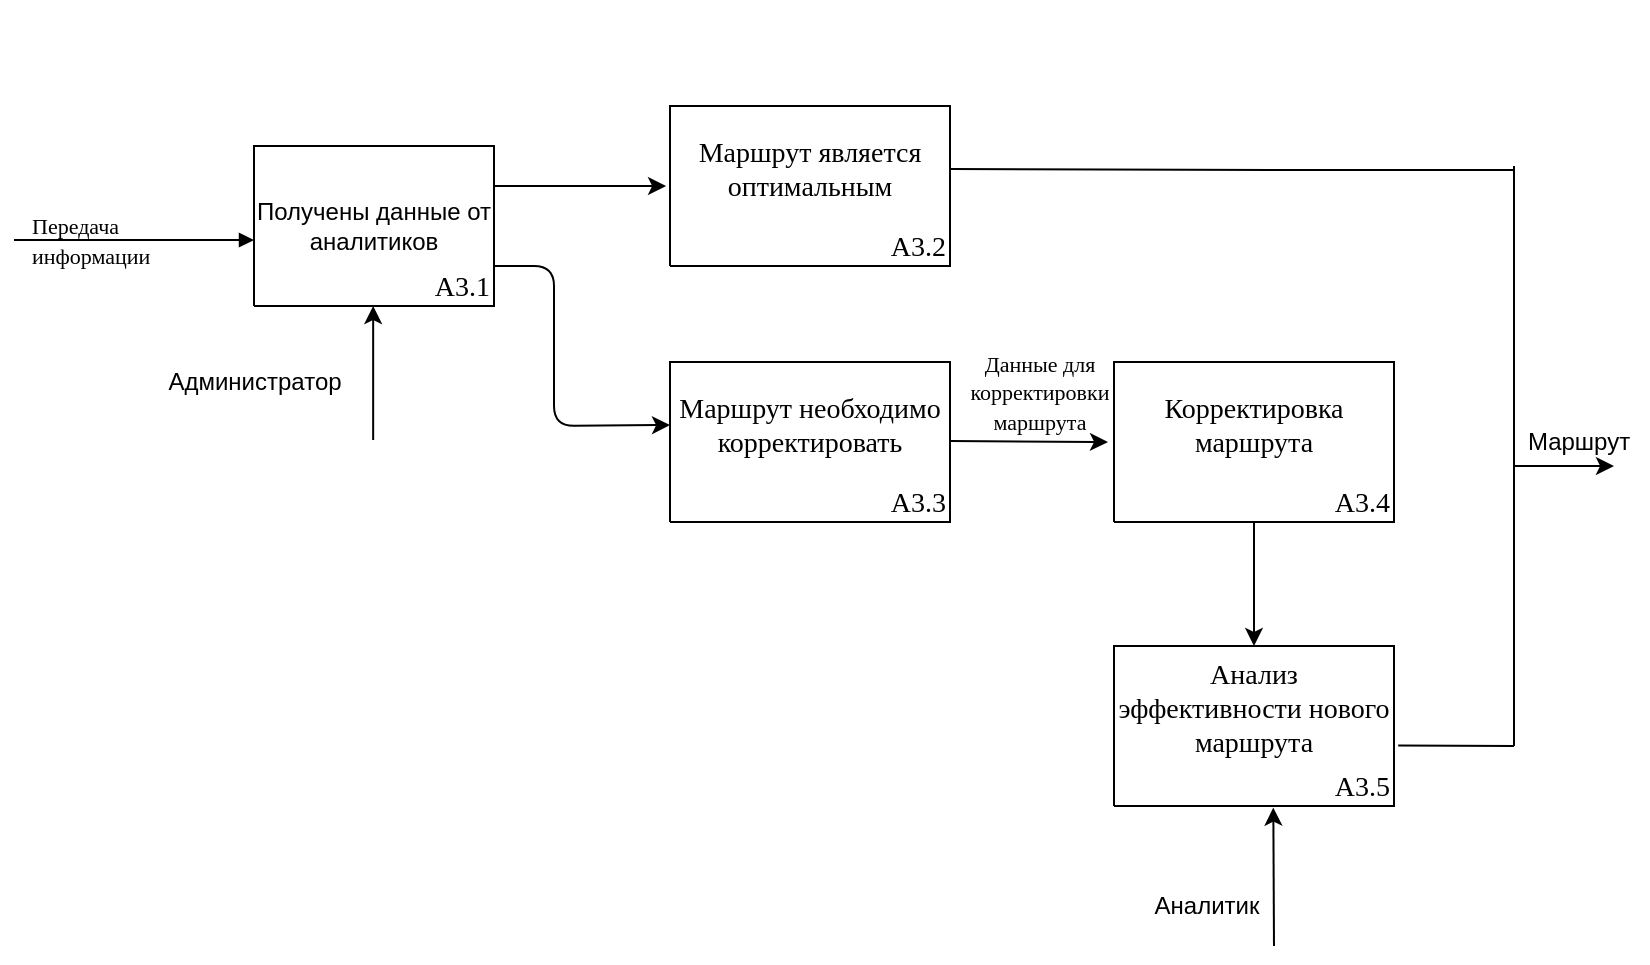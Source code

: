 <mxfile version="13.1.14" type="device"><diagram name="Страница-1" id="Страница-1"><mxGraphModel dx="988" dy="524" grid="1" gridSize="10" guides="1" tooltips="1" connect="1" arrows="1" fold="1" page="1" pageScale="1" pageWidth="827" pageHeight="1169" math="0" shadow="0"><root><mxCell id="0"/><mxCell id="1" value="Соединительная линия" parent="0"/><mxCell id="2" style="vsdxID=13;fillColor=none;gradientColor=none;strokeColor=none;spacingTop=-1;spacingBottom=-1;spacingLeft=-1;spacingRight=-1;labelBackgroundColor=none;rounded=0;html=1;whiteSpace=wrap;" parent="1" vertex="1"><mxGeometry x="338" y="208" width="140" height="80" as="geometry"/></mxCell><mxCell id="3" style="vsdxID=14;fillColor=#FFFFFF;gradientColor=none;shape=stencil(nZBLDoAgDERP0z3SIyjew0SURgSD+Lu9kMZoXLhwN9O+tukAlrNpJg1SzDH4QW/URgNYgZTkjA4UkwJUgGXng+6DX1zLfmoymdXo17xh5zmRJ6Q42BWCfc2oJfdAr+Yv+AP9Cb7OJ3H/2JG1HNGz/84klThPVCc=);strokeColor=#000000;spacingTop=-1;spacingBottom=-1;spacingLeft=-1;spacingRight=-1;labelBackgroundColor=none;rounded=0;html=1;whiteSpace=wrap;" parent="2" vertex="1"><mxGeometry width="140" height="80" as="geometry"/></mxCell><mxCell id="4" value="&lt;p style=&quot;margin-left: 0 ; margin-right: 0 ; margin-top: 0px ; margin-bottom: 0px ; text-indent: 0 ; direction: ltr&quot;&gt;&lt;font style=&quot;font-size: 14px ; font-family: &amp;#34;calibri&amp;#34; ; color: #000000 ; direction: ltr ; letter-spacing: 0px ; line-height: 120% ; opacity: 1&quot;&gt;A3.3&lt;/font&gt;&lt;font style=&quot;font-size: 14px ; font-family: &amp;#34;calibri&amp;#34; ; color: #000000 ; direction: ltr ; letter-spacing: 0px ; line-height: 120% ; opacity: 1&quot;&gt;&lt;br&gt;&lt;/font&gt;&lt;/p&gt;" style="verticalAlign=middle;align=right;vsdxID=15;fillColor=none;gradientColor=none;strokeColor=none;spacingTop=-3;spacingBottom=-3;labelBackgroundColor=none;rounded=0;html=1;whiteSpace=wrap;" parent="2" vertex="1"><mxGeometry y="63" width="140" height="16" as="geometry"/></mxCell><mxCell id="5" value="&lt;p style=&quot;align:right;margin-left:0;margin-right:0;margin-top:0px;margin-bottom:0px;text-indent:0;valign:middle;direction:ltr;&quot;&gt;&lt;font style=&quot;font-size:14px;font-family:Calibri;color:#000000;direction:ltr;letter-spacing:0px;line-height:120%;opacity:1&quot;&gt;&lt;br/&gt;&lt;/font&gt;&lt;/p&gt;" style="verticalAlign=middle;align=right;vsdxID=16;fillColor=none;gradientColor=none;strokeColor=none;spacingBottom=-3;labelBackgroundColor=none;rounded=0;html=1;whiteSpace=wrap;" parent="2" vertex="1"><mxGeometry y="80" width="140" height="22" as="geometry"/></mxCell><mxCell id="6" value="&lt;p style=&quot;margin-left: 0 ; margin-right: 0 ; margin-top: 0px ; margin-bottom: 0px ; text-indent: 0 ; direction: ltr&quot;&gt;&lt;font style=&quot;font-size: 14px ; font-family: &amp;#34;calibri&amp;#34; ; color: #000000 ; direction: ltr ; letter-spacing: 0px ; line-height: 120% ; opacity: 1&quot;&gt;Маршрут необходимо корректировать&lt;/font&gt;&lt;/p&gt;" style="verticalAlign=middle;align=center;vsdxID=17;fillColor=none;gradientColor=none;strokeColor=none;labelBackgroundColor=none;rounded=0;html=1;whiteSpace=wrap;" parent="2" vertex="1"><mxGeometry width="140" height="63" as="geometry"/></mxCell><mxCell id="31" value="" style="vsdxID=11;edgeStyle=none;startArrow=none;endArrow=block;startSize=5;endSize=5;strokeColor=#000000;spacingTop=0;spacingBottom=0;spacingLeft=0;spacingRight=0;verticalAlign=middle;html=1;labelBackgroundColor=#ffffff;rounded=1;align=center;" parent="1" edge="1"><mxGeometry relative="1" as="geometry"><mxPoint as="offset"/><Array as="points"/><mxPoint x="10" y="147" as="sourcePoint"/><mxPoint x="130" y="147" as="targetPoint"/></mxGeometry></mxCell><mxCell id="7" value="&lt;font style=&quot;font-size: 11px ; font-family: &amp;#34;calibri&amp;#34; ; color: #000000 ; direction: ltr ; letter-spacing: 0px ; line-height: 120% ; opacity: 1&quot;&gt;Передача информации&lt;br&gt;&lt;/font&gt;" style="verticalAlign=middle;align=left;vsdxID=12;fillColor=none;gradientColor=none;shape=stencil(nZBLDoAgDERP0z3SIyjew0SURgSD+Lu9kMZoXLhwN9O+tukAlrNpJg1SzDH4QW/URgNYgZTkjA4UkwJUgGXng+6DX1zLfmoymdXo17xh5zmRJ6Q42BWCfc2oJfdAr+Yv+AP9Cb7OJ3H/2JG1HNGz/84klThPVCc=);strokeColor=none;spacingTop=-1;spacingBottom=-1;spacingLeft=-1;spacingRight=-1;labelBackgroundColor=none;rounded=0;html=1;whiteSpace=wrap;" parent="1" vertex="1"><mxGeometry x="18" y="132" width="90" height="30" as="geometry"/></mxCell><mxCell id="8" value="П" style="vsdxID=1;fillColor=none;gradientColor=none;strokeColor=none;spacingTop=-1;spacingBottom=-1;spacingLeft=-1;spacingRight=-1;labelBackgroundColor=none;rounded=0;html=1;whiteSpace=wrap;" parent="1" vertex="1"><mxGeometry x="130" y="100" width="120" height="80" as="geometry"/></mxCell><mxCell id="9" value="Получены данные от аналитиков" style="vsdxID=2;fillColor=#FFFFFF;gradientColor=none;shape=stencil(nZBLDoAgDERP0z3SIyjew0SURgSD+Lu9kMZoXLhwN9O+tukAlrNpJg1SzDH4QW/URgNYgZTkjA4UkwJUgGXng+6DX1zLfmoymdXo17xh5zmRJ6Q42BWCfc2oJfdAr+Yv+AP9Cb7OJ3H/2JG1HNGz/84klThPVCc=);strokeColor=#000000;spacingTop=-1;spacingBottom=-1;spacingLeft=-1;spacingRight=-1;labelBackgroundColor=none;rounded=0;html=1;whiteSpace=wrap;" parent="8" vertex="1"><mxGeometry width="120" height="80" as="geometry"/></mxCell><mxCell id="10" value="&lt;p style=&quot;margin-left: 0 ; margin-right: 0 ; margin-top: 0px ; margin-bottom: 0px ; text-indent: 0 ; direction: ltr&quot;&gt;&lt;font style=&quot;font-size: 14px ; font-family: &amp;#34;calibri&amp;#34; ; color: #000000 ; direction: ltr ; letter-spacing: 0px ; line-height: 120% ; opacity: 1&quot;&gt;A3.1&lt;/font&gt;&lt;font style=&quot;font-size: 14px ; font-family: &amp;#34;calibri&amp;#34; ; color: #000000 ; direction: ltr ; letter-spacing: 0px ; line-height: 120% ; opacity: 1&quot;&gt;&lt;br&gt;&lt;/font&gt;&lt;/p&gt;" style="verticalAlign=middle;align=right;vsdxID=3;fillColor=none;gradientColor=none;strokeColor=none;spacingTop=-3;spacingBottom=-3;labelBackgroundColor=none;rounded=0;html=1;whiteSpace=wrap;" parent="8" vertex="1"><mxGeometry y="63" width="120" height="16" as="geometry"/></mxCell><mxCell id="11" value="&lt;p style=&quot;align:right;margin-left:0;margin-right:0;margin-top:0px;margin-bottom:0px;text-indent:0;valign:middle;direction:ltr;&quot;&gt;&lt;font style=&quot;font-size:14px;font-family:Calibri;color:#000000;direction:ltr;letter-spacing:0px;line-height:120%;opacity:1&quot;&gt;&lt;br/&gt;&lt;/font&gt;&lt;/p&gt;" style="verticalAlign=middle;align=right;vsdxID=4;fillColor=none;gradientColor=none;strokeColor=none;spacingBottom=-3;labelBackgroundColor=none;rounded=0;html=1;whiteSpace=wrap;" parent="8" vertex="1"><mxGeometry y="80" width="120" height="22" as="geometry"/></mxCell><mxCell id="19" value="&lt;p style=&quot;align:center;margin-left:0;margin-right:0;margin-top:0px;margin-bottom:0px;text-indent:0;valign:middle;direction:ltr;&quot;&gt;&lt;/p&gt;" style="verticalAlign=middle;align=center;vsdxID=42;fillColor=none;gradientColor=none;shape=stencil(nZBLDoAgDERP0z3SIyjew0SURgSD+Lu9kMZoXLhwN9O+tukAlrNpJg1SzDH4QW/URgNYgZTkjA4UkwJUgGXng+6DX1zLfmoymdXo17xh5zmRJ6Q42BWCfc2oJfdAr+Yv+AP9Cb7OJ3H/2JG1HNGz/84klThPVCc=);strokeColor=none;spacingTop=-1;spacingBottom=-1;spacingLeft=-1;spacingRight=-1;labelBackgroundColor=none;rounded=0;html=1;whiteSpace=wrap;" parent="1" vertex="1"><mxGeometry x="340" y="373" width="90" height="30" as="geometry"/></mxCell><mxCell id="20" style="vsdxID=6;fillColor=none;gradientColor=none;strokeColor=none;spacingTop=-1;spacingBottom=-1;spacingLeft=-1;spacingRight=-1;labelBackgroundColor=none;rounded=1;html=1;whiteSpace=wrap;" parent="1" vertex="1"><mxGeometry x="478" y="120" width="-228" height="88" as="geometry"/></mxCell><mxCell id="22" value="&lt;p style=&quot;margin-left: 0 ; margin-right: 0 ; margin-top: 0px ; margin-bottom: 0px ; text-indent: 0 ; direction: ltr&quot;&gt;&lt;font style=&quot;font-size: 11px ; font-family: &amp;#34;calibri&amp;#34; ; color: #000000 ; direction: ltr ; letter-spacing: 0px ; line-height: 120% ; opacity: 1&quot;&gt;Данные для корректировки маршрута&lt;/font&gt;&lt;/p&gt;" style="verticalAlign=middle;align=center;vsdxID=21;fillColor=none;gradientColor=none;shape=stencil(nZBLDoAgDERP0z3SIyjew0SURgSD+Lu9kMZoXLhwN9O+tukAlrNpJg1SzDH4QW/URgNYgZTkjA4UkwJUgGXng+6DX1zLfmoymdXo17xh5zmRJ6Q42BWCfc2oJfdAr+Yv+AP9Cb7OJ3H/2JG1HNGz/84klThPVCc=);strokeColor=none;spacingTop=-1;spacingBottom=-1;spacingLeft=-1;spacingRight=-1;labelBackgroundColor=none;rounded=0;html=1;whiteSpace=wrap;" parent="1" vertex="1"><mxGeometry x="478" y="208" width="90" height="30" as="geometry"/></mxCell><mxCell id="23" parent="1" vertex="1"><mxGeometry x="670" y="146" as="geometry"/></mxCell><mxCell id="25" parent="1" vertex="1"><mxGeometry x="670" y="228" as="geometry"/></mxCell><mxCell id="27" parent="1" vertex="1"><mxGeometry x="670" y="133" as="geometry"/></mxCell><mxCell id="29" parent="1" vertex="1"><mxGeometry x="217" y="28" as="geometry"/></mxCell><mxCell id="LjFbC8NbqdUzrCeKliKB-37" value="" style="endArrow=classic;html=1;" parent="1" edge="1"><mxGeometry width="50" height="50" relative="1" as="geometry"><mxPoint x="189.58" y="247" as="sourcePoint"/><mxPoint x="189.58" y="180" as="targetPoint"/></mxGeometry></mxCell><mxCell id="LjFbC8NbqdUzrCeKliKB-38" value="Администратор" style="text;html=1;align=center;verticalAlign=middle;resizable=0;points=[];autosize=1;" parent="1" vertex="1"><mxGeometry x="80" y="208" width="100" height="20" as="geometry"/></mxCell><mxCell id="hqA0SRR-Sxvv2IlFRzZ7-31" style="vsdxID=13;fillColor=none;gradientColor=none;strokeColor=none;spacingTop=-1;spacingBottom=-1;spacingLeft=-1;spacingRight=-1;labelBackgroundColor=none;rounded=0;html=1;whiteSpace=wrap;" vertex="1" parent="1"><mxGeometry x="560" y="208" width="140" height="80" as="geometry"/></mxCell><mxCell id="hqA0SRR-Sxvv2IlFRzZ7-32" style="vsdxID=14;fillColor=#FFFFFF;gradientColor=none;shape=stencil(nZBLDoAgDERP0z3SIyjew0SURgSD+Lu9kMZoXLhwN9O+tukAlrNpJg1SzDH4QW/URgNYgZTkjA4UkwJUgGXng+6DX1zLfmoymdXo17xh5zmRJ6Q42BWCfc2oJfdAr+Yv+AP9Cb7OJ3H/2JG1HNGz/84klThPVCc=);strokeColor=#000000;spacingTop=-1;spacingBottom=-1;spacingLeft=-1;spacingRight=-1;labelBackgroundColor=none;rounded=0;html=1;whiteSpace=wrap;" vertex="1" parent="hqA0SRR-Sxvv2IlFRzZ7-31"><mxGeometry width="140" height="80" as="geometry"/></mxCell><mxCell id="hqA0SRR-Sxvv2IlFRzZ7-33" value="&lt;p style=&quot;margin-left: 0 ; margin-right: 0 ; margin-top: 0px ; margin-bottom: 0px ; text-indent: 0 ; direction: ltr&quot;&gt;&lt;font style=&quot;font-size: 14px ; font-family: &amp;#34;calibri&amp;#34; ; color: #000000 ; direction: ltr ; letter-spacing: 0px ; line-height: 120% ; opacity: 1&quot;&gt;A3.4&lt;/font&gt;&lt;font style=&quot;font-size: 14px ; font-family: &amp;#34;calibri&amp;#34; ; color: #000000 ; direction: ltr ; letter-spacing: 0px ; line-height: 120% ; opacity: 1&quot;&gt;&lt;br&gt;&lt;/font&gt;&lt;/p&gt;" style="verticalAlign=middle;align=right;vsdxID=15;fillColor=none;gradientColor=none;strokeColor=none;spacingTop=-3;spacingBottom=-3;labelBackgroundColor=none;rounded=0;html=1;whiteSpace=wrap;" vertex="1" parent="hqA0SRR-Sxvv2IlFRzZ7-31"><mxGeometry y="63" width="140" height="16" as="geometry"/></mxCell><mxCell id="hqA0SRR-Sxvv2IlFRzZ7-34" value="&lt;p style=&quot;align:right;margin-left:0;margin-right:0;margin-top:0px;margin-bottom:0px;text-indent:0;valign:middle;direction:ltr;&quot;&gt;&lt;font style=&quot;font-size:14px;font-family:Calibri;color:#000000;direction:ltr;letter-spacing:0px;line-height:120%;opacity:1&quot;&gt;&lt;br/&gt;&lt;/font&gt;&lt;/p&gt;" style="verticalAlign=middle;align=right;vsdxID=16;fillColor=none;gradientColor=none;strokeColor=none;spacingBottom=-3;labelBackgroundColor=none;rounded=0;html=1;whiteSpace=wrap;" vertex="1" parent="hqA0SRR-Sxvv2IlFRzZ7-31"><mxGeometry y="80" width="140" height="22" as="geometry"/></mxCell><mxCell id="hqA0SRR-Sxvv2IlFRzZ7-35" value="&lt;p style=&quot;margin-left: 0 ; margin-right: 0 ; margin-top: 0px ; margin-bottom: 0px ; text-indent: 0 ; direction: ltr&quot;&gt;&lt;font style=&quot;font-size: 14px ; font-family: &amp;#34;calibri&amp;#34; ; color: #000000 ; direction: ltr ; letter-spacing: 0px ; line-height: 120% ; opacity: 1&quot;&gt;Корректировка маршрута&lt;/font&gt;&lt;/p&gt;" style="verticalAlign=middle;align=center;vsdxID=17;fillColor=none;gradientColor=none;strokeColor=none;labelBackgroundColor=none;rounded=0;html=1;whiteSpace=wrap;" vertex="1" parent="hqA0SRR-Sxvv2IlFRzZ7-31"><mxGeometry width="140" height="63" as="geometry"/></mxCell><mxCell id="hqA0SRR-Sxvv2IlFRzZ7-37" value="" style="endArrow=classic;html=1;exitX=1;exitY=0.5;exitDx=0;exitDy=0;" edge="1" parent="1"><mxGeometry width="50" height="50" relative="1" as="geometry"><mxPoint x="478" y="247.5" as="sourcePoint"/><mxPoint x="557" y="248" as="targetPoint"/></mxGeometry></mxCell><mxCell id="hqA0SRR-Sxvv2IlFRzZ7-39" style="vsdxID=13;fillColor=none;gradientColor=none;strokeColor=none;spacingTop=-1;spacingBottom=-1;spacingLeft=-1;spacingRight=-1;labelBackgroundColor=none;rounded=0;html=1;whiteSpace=wrap;" vertex="1" parent="1"><mxGeometry x="338" y="80" width="140" height="80" as="geometry"/></mxCell><mxCell id="hqA0SRR-Sxvv2IlFRzZ7-40" style="vsdxID=14;fillColor=#FFFFFF;gradientColor=none;shape=stencil(nZBLDoAgDERP0z3SIyjew0SURgSD+Lu9kMZoXLhwN9O+tukAlrNpJg1SzDH4QW/URgNYgZTkjA4UkwJUgGXng+6DX1zLfmoymdXo17xh5zmRJ6Q42BWCfc2oJfdAr+Yv+AP9Cb7OJ3H/2JG1HNGz/84klThPVCc=);strokeColor=#000000;spacingTop=-1;spacingBottom=-1;spacingLeft=-1;spacingRight=-1;labelBackgroundColor=none;rounded=0;html=1;whiteSpace=wrap;" vertex="1" parent="hqA0SRR-Sxvv2IlFRzZ7-39"><mxGeometry width="140" height="80" as="geometry"/></mxCell><mxCell id="hqA0SRR-Sxvv2IlFRzZ7-41" value="&lt;p style=&quot;margin-left: 0 ; margin-right: 0 ; margin-top: 0px ; margin-bottom: 0px ; text-indent: 0 ; direction: ltr&quot;&gt;&lt;font style=&quot;font-size: 14px ; font-family: &amp;#34;calibri&amp;#34; ; color: #000000 ; direction: ltr ; letter-spacing: 0px ; line-height: 120% ; opacity: 1&quot;&gt;A3.2&lt;/font&gt;&lt;font style=&quot;font-size: 14px ; font-family: &amp;#34;calibri&amp;#34; ; color: #000000 ; direction: ltr ; letter-spacing: 0px ; line-height: 120% ; opacity: 1&quot;&gt;&lt;br&gt;&lt;/font&gt;&lt;/p&gt;" style="verticalAlign=middle;align=right;vsdxID=15;fillColor=none;gradientColor=none;strokeColor=none;spacingTop=-3;spacingBottom=-3;labelBackgroundColor=none;rounded=0;html=1;whiteSpace=wrap;" vertex="1" parent="hqA0SRR-Sxvv2IlFRzZ7-39"><mxGeometry y="63" width="140" height="16" as="geometry"/></mxCell><mxCell id="hqA0SRR-Sxvv2IlFRzZ7-42" value="&lt;p style=&quot;align:right;margin-left:0;margin-right:0;margin-top:0px;margin-bottom:0px;text-indent:0;valign:middle;direction:ltr;&quot;&gt;&lt;font style=&quot;font-size:14px;font-family:Calibri;color:#000000;direction:ltr;letter-spacing:0px;line-height:120%;opacity:1&quot;&gt;&lt;br/&gt;&lt;/font&gt;&lt;/p&gt;" style="verticalAlign=middle;align=right;vsdxID=16;fillColor=none;gradientColor=none;strokeColor=none;spacingBottom=-3;labelBackgroundColor=none;rounded=0;html=1;whiteSpace=wrap;" vertex="1" parent="hqA0SRR-Sxvv2IlFRzZ7-39"><mxGeometry y="80" width="140" height="22" as="geometry"/></mxCell><mxCell id="hqA0SRR-Sxvv2IlFRzZ7-43" value="&lt;p style=&quot;margin-left: 0 ; margin-right: 0 ; margin-top: 0px ; margin-bottom: 0px ; text-indent: 0 ; direction: ltr&quot;&gt;&lt;font style=&quot;font-size: 14px ; font-family: &amp;#34;calibri&amp;#34; ; color: #000000 ; direction: ltr ; letter-spacing: 0px ; line-height: 120% ; opacity: 1&quot;&gt;Маршрут является оптимальным&lt;/font&gt;&lt;/p&gt;" style="verticalAlign=middle;align=center;vsdxID=17;fillColor=none;gradientColor=none;strokeColor=none;labelBackgroundColor=none;rounded=0;html=1;whiteSpace=wrap;" vertex="1" parent="hqA0SRR-Sxvv2IlFRzZ7-39"><mxGeometry width="140" height="63" as="geometry"/></mxCell><mxCell id="hqA0SRR-Sxvv2IlFRzZ7-44" value="" style="endArrow=classic;html=1;exitX=1;exitY=0.25;exitDx=0;exitDy=0;entryX=-0.014;entryY=0.635;entryDx=0;entryDy=0;entryPerimeter=0;" edge="1" parent="1" source="8" target="hqA0SRR-Sxvv2IlFRzZ7-43"><mxGeometry width="50" height="50" relative="1" as="geometry"><mxPoint x="518" y="260" as="sourcePoint"/><mxPoint x="568" y="210" as="targetPoint"/></mxGeometry></mxCell><mxCell id="hqA0SRR-Sxvv2IlFRzZ7-45" value="" style="endArrow=classic;html=1;exitX=1;exitY=0.75;exitDx=0;exitDy=0;entryX=0;entryY=0.5;entryDx=0;entryDy=0;" edge="1" parent="1" source="8" target="6"><mxGeometry width="50" height="50" relative="1" as="geometry"><mxPoint x="560" y="260" as="sourcePoint"/><mxPoint x="610" y="210" as="targetPoint"/><Array as="points"><mxPoint x="280" y="160"/><mxPoint x="280" y="240"/></Array></mxGeometry></mxCell><mxCell id="hqA0SRR-Sxvv2IlFRzZ7-46" value="" style="endArrow=classic;html=1;exitX=0.5;exitY=0;exitDx=0;exitDy=0;" edge="1" parent="1" source="hqA0SRR-Sxvv2IlFRzZ7-34"><mxGeometry width="50" height="50" relative="1" as="geometry"><mxPoint x="560" y="400" as="sourcePoint"/><mxPoint x="630" y="350" as="targetPoint"/></mxGeometry></mxCell><mxCell id="hqA0SRR-Sxvv2IlFRzZ7-47" style="vsdxID=13;fillColor=none;gradientColor=none;strokeColor=none;spacingTop=-1;spacingBottom=-1;spacingLeft=-1;spacingRight=-1;labelBackgroundColor=none;rounded=0;html=1;whiteSpace=wrap;" vertex="1" parent="1"><mxGeometry x="560" y="350" width="140" height="80" as="geometry"/></mxCell><mxCell id="hqA0SRR-Sxvv2IlFRzZ7-48" style="vsdxID=14;fillColor=#FFFFFF;gradientColor=none;shape=stencil(nZBLDoAgDERP0z3SIyjew0SURgSD+Lu9kMZoXLhwN9O+tukAlrNpJg1SzDH4QW/URgNYgZTkjA4UkwJUgGXng+6DX1zLfmoymdXo17xh5zmRJ6Q42BWCfc2oJfdAr+Yv+AP9Cb7OJ3H/2JG1HNGz/84klThPVCc=);strokeColor=#000000;spacingTop=-1;spacingBottom=-1;spacingLeft=-1;spacingRight=-1;labelBackgroundColor=none;rounded=0;html=1;whiteSpace=wrap;" vertex="1" parent="hqA0SRR-Sxvv2IlFRzZ7-47"><mxGeometry width="140" height="80" as="geometry"/></mxCell><mxCell id="hqA0SRR-Sxvv2IlFRzZ7-49" value="&lt;p style=&quot;margin-left: 0 ; margin-right: 0 ; margin-top: 0px ; margin-bottom: 0px ; text-indent: 0 ; direction: ltr&quot;&gt;&lt;font style=&quot;font-size: 14px ; font-family: &amp;#34;calibri&amp;#34; ; color: #000000 ; direction: ltr ; letter-spacing: 0px ; line-height: 120% ; opacity: 1&quot;&gt;A3.5&lt;/font&gt;&lt;font style=&quot;font-size: 14px ; font-family: &amp;#34;calibri&amp;#34; ; color: #000000 ; direction: ltr ; letter-spacing: 0px ; line-height: 120% ; opacity: 1&quot;&gt;&lt;br&gt;&lt;/font&gt;&lt;/p&gt;" style="verticalAlign=middle;align=right;vsdxID=15;fillColor=none;gradientColor=none;strokeColor=none;spacingTop=-3;spacingBottom=-3;labelBackgroundColor=none;rounded=0;html=1;whiteSpace=wrap;" vertex="1" parent="hqA0SRR-Sxvv2IlFRzZ7-47"><mxGeometry y="63" width="140" height="16" as="geometry"/></mxCell><mxCell id="hqA0SRR-Sxvv2IlFRzZ7-50" value="&lt;p style=&quot;align:right;margin-left:0;margin-right:0;margin-top:0px;margin-bottom:0px;text-indent:0;valign:middle;direction:ltr;&quot;&gt;&lt;font style=&quot;font-size:14px;font-family:Calibri;color:#000000;direction:ltr;letter-spacing:0px;line-height:120%;opacity:1&quot;&gt;&lt;br/&gt;&lt;/font&gt;&lt;/p&gt;" style="verticalAlign=middle;align=right;vsdxID=16;fillColor=none;gradientColor=none;strokeColor=none;spacingBottom=-3;labelBackgroundColor=none;rounded=0;html=1;whiteSpace=wrap;" vertex="1" parent="hqA0SRR-Sxvv2IlFRzZ7-47"><mxGeometry y="80" width="140" height="22" as="geometry"/></mxCell><mxCell id="hqA0SRR-Sxvv2IlFRzZ7-51" value="&lt;p style=&quot;margin-left: 0 ; margin-right: 0 ; margin-top: 0px ; margin-bottom: 0px ; text-indent: 0 ; direction: ltr&quot;&gt;&lt;font face=&quot;calibri&quot;&gt;&lt;span style=&quot;font-size: 14px&quot;&gt;Анализ эффективности нового маршрута&lt;/span&gt;&lt;/font&gt;&lt;/p&gt;" style="verticalAlign=middle;align=center;vsdxID=17;fillColor=none;gradientColor=none;strokeColor=none;labelBackgroundColor=none;rounded=0;html=1;whiteSpace=wrap;" vertex="1" parent="hqA0SRR-Sxvv2IlFRzZ7-47"><mxGeometry width="140" height="63" as="geometry"/></mxCell><mxCell id="hqA0SRR-Sxvv2IlFRzZ7-62" value="Аналитик" style="text;html=1;align=center;verticalAlign=middle;resizable=0;points=[];autosize=1;" vertex="1" parent="1"><mxGeometry x="571" y="470" width="70" height="20" as="geometry"/></mxCell><mxCell id="hqA0SRR-Sxvv2IlFRzZ7-63" value="" style="endArrow=classic;html=1;entryX=0.569;entryY=0.037;entryDx=0;entryDy=0;entryPerimeter=0;" edge="1" parent="1" target="hqA0SRR-Sxvv2IlFRzZ7-50"><mxGeometry width="50" height="50" relative="1" as="geometry"><mxPoint x="640" y="500" as="sourcePoint"/><mxPoint x="691" y="455" as="targetPoint"/></mxGeometry></mxCell><mxCell id="hqA0SRR-Sxvv2IlFRzZ7-66" value="" style="endArrow=none;html=1;exitX=1;exitY=0.5;exitDx=0;exitDy=0;" edge="1" parent="1" source="hqA0SRR-Sxvv2IlFRzZ7-43"><mxGeometry width="50" height="50" relative="1" as="geometry"><mxPoint x="610" y="270" as="sourcePoint"/><mxPoint x="760" y="112" as="targetPoint"/><Array as="points"><mxPoint x="660" y="112"/></Array></mxGeometry></mxCell><mxCell id="hqA0SRR-Sxvv2IlFRzZ7-68" value="" style="endArrow=none;html=1;" edge="1" parent="1"><mxGeometry width="50" height="50" relative="1" as="geometry"><mxPoint x="760" y="400" as="sourcePoint"/><mxPoint x="760" y="110" as="targetPoint"/></mxGeometry></mxCell><mxCell id="hqA0SRR-Sxvv2IlFRzZ7-69" value="" style="endArrow=none;html=1;exitX=1.015;exitY=0.79;exitDx=0;exitDy=0;exitPerimeter=0;" edge="1" parent="1" source="hqA0SRR-Sxvv2IlFRzZ7-51"><mxGeometry width="50" height="50" relative="1" as="geometry"><mxPoint x="720" y="410" as="sourcePoint"/><mxPoint x="760" y="400" as="targetPoint"/></mxGeometry></mxCell><mxCell id="hqA0SRR-Sxvv2IlFRzZ7-70" value="" style="endArrow=classic;html=1;" edge="1" parent="1"><mxGeometry width="50" height="50" relative="1" as="geometry"><mxPoint x="760" y="260" as="sourcePoint"/><mxPoint x="810" y="260" as="targetPoint"/></mxGeometry></mxCell><mxCell id="hqA0SRR-Sxvv2IlFRzZ7-71" value="Маршрут" style="text;html=1;align=center;verticalAlign=middle;resizable=0;points=[];autosize=1;" vertex="1" parent="1"><mxGeometry x="757" y="238" width="70" height="20" as="geometry"/></mxCell></root></mxGraphModel></diagram></mxfile>